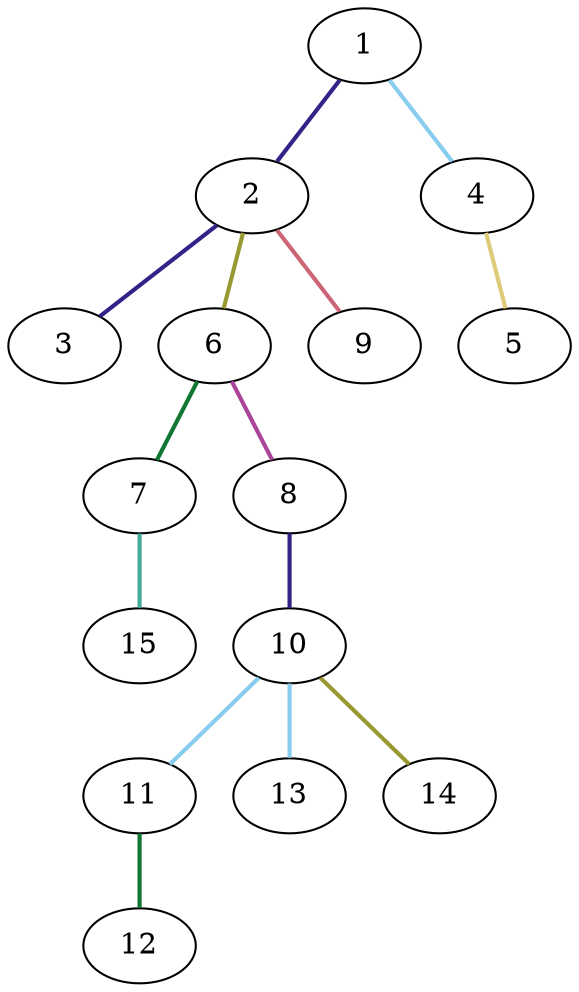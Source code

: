 graph {
	graph [rankdir=BT]
	1
	2
	2 -- 1 [color="#332288" style=bold]
	3
	3 -- 2 [color="#332288" style=bold]
	4
	4 -- 1 [color="#88CCEE" style=bold]
	5
	5 -- 4 [color="#DDCC77" style=bold]
	6
	6 -- 2 [color="#999933" style=bold]
	7
	7 -- 6 [color="#117733" style=bold]
	8
	8 -- 6 [color="#AA4499" style=bold]
	9
	9 -- 2 [color="#CC6677" style=bold]
	10
	10 -- 8 [color="#332288" style=bold]
	11
	11 -- 10 [color="#88CCEE" style=bold]
	12
	12 -- 11 [color="#117733" style=bold]
	13
	13 -- 10 [color="#88CCEE" style=bold]
	14
	14 -- 10 [color="#999933" style=bold]
	15
	15 -- 7 [color="#44AA99" style=bold]
}
